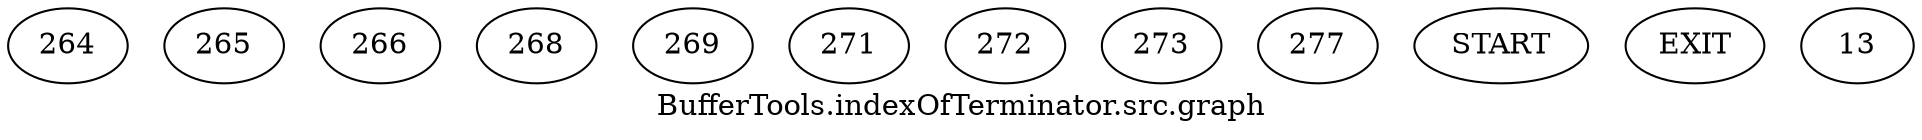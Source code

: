 /* --------------------------------------------------- */
/* Generated by Dr. Garbage Control Flow Graph Factory */
/* http://www.drgarbage.com                            */
/* Version: 4.5.0.201508311741                         */
/* Retrieved on: 2019-12-21 11:57:41.320               */
/* --------------------------------------------------- */
digraph "BufferTools.indexOfTerminator.src.graph" {
 graph [label="BufferTools.indexOfTerminator.src.graph"];
 2 [label="264" ]
 3 [label="265" ]
 4 [label="266" ]
 5 [label="268" ]
 6 [label="269" ]
 7 [label="271" ]
 8 [label="272" ]
 9 [label="273" ]
 10 [label="277" ]
 11 [label="START" ]
 12 [label="EXIT" ]
 11  2
 2  3
 4  3
 7  3
 3  4
 4  5
 6  5
 6 13
 13 7
 5  6
 5  7
 7  8
 8  9
 9  10
 3  10
 10  12
}
